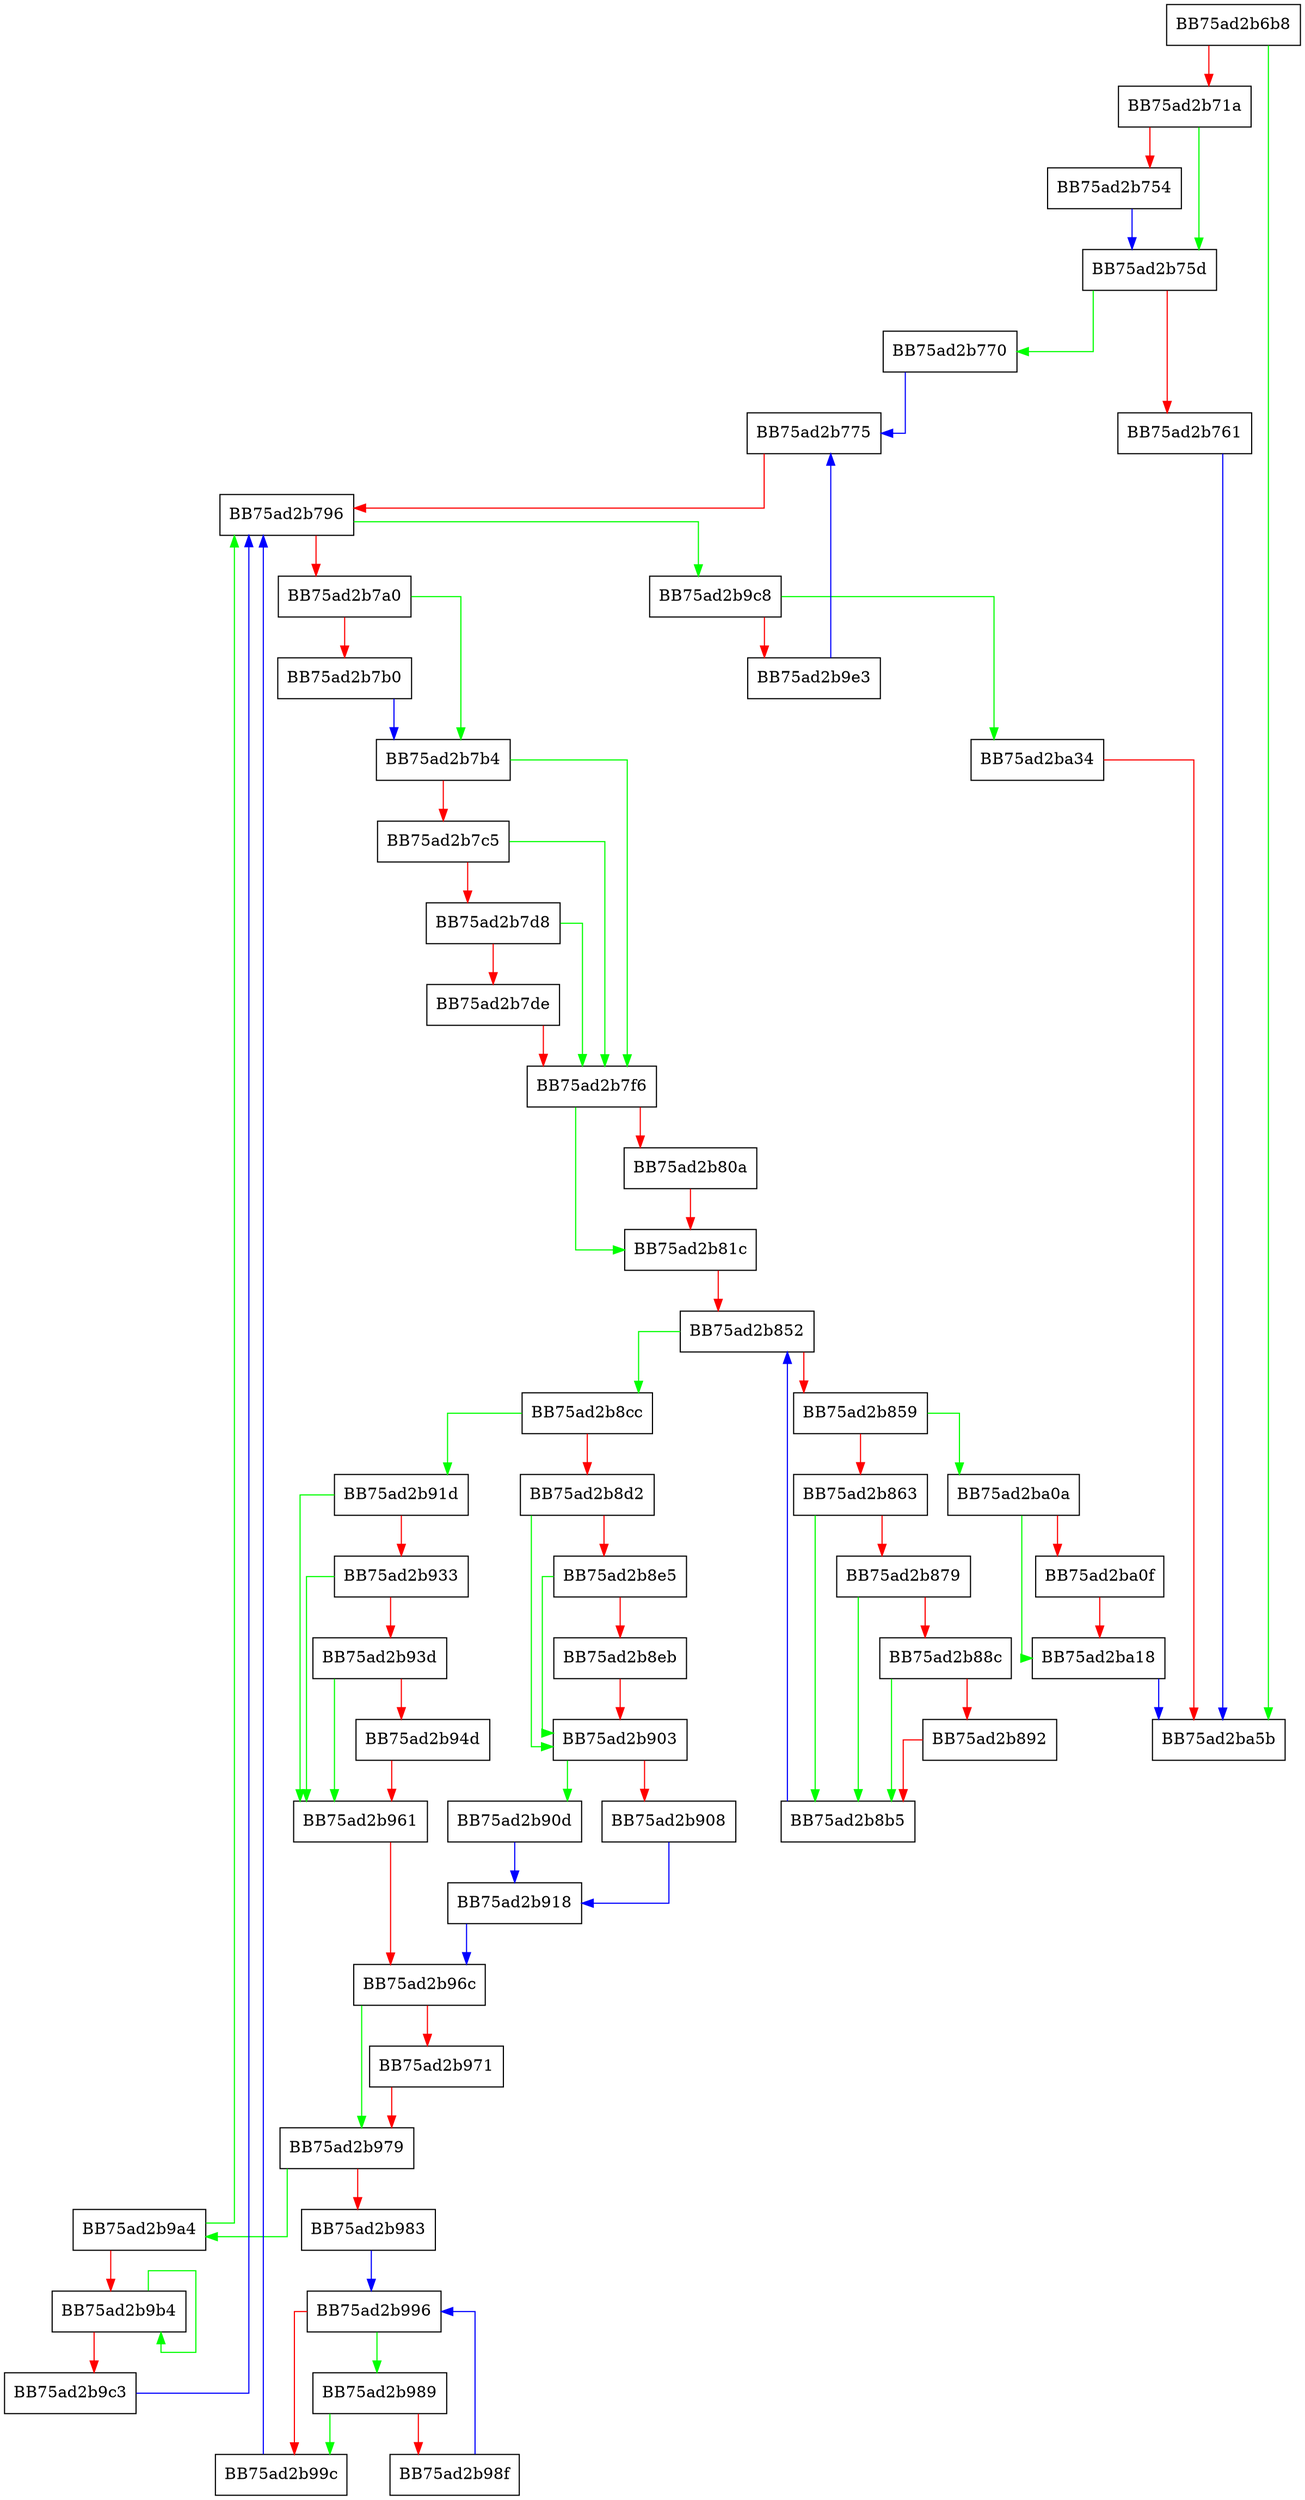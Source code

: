 digraph DoRawWriteLookup {
  node [shape="box"];
  graph [splines=ortho];
  BB75ad2b6b8 -> BB75ad2ba5b [color="green"];
  BB75ad2b6b8 -> BB75ad2b71a [color="red"];
  BB75ad2b71a -> BB75ad2b75d [color="green"];
  BB75ad2b71a -> BB75ad2b754 [color="red"];
  BB75ad2b754 -> BB75ad2b75d [color="blue"];
  BB75ad2b75d -> BB75ad2b770 [color="green"];
  BB75ad2b75d -> BB75ad2b761 [color="red"];
  BB75ad2b761 -> BB75ad2ba5b [color="blue"];
  BB75ad2b770 -> BB75ad2b775 [color="blue"];
  BB75ad2b775 -> BB75ad2b796 [color="red"];
  BB75ad2b796 -> BB75ad2b9c8 [color="green"];
  BB75ad2b796 -> BB75ad2b7a0 [color="red"];
  BB75ad2b7a0 -> BB75ad2b7b4 [color="green"];
  BB75ad2b7a0 -> BB75ad2b7b0 [color="red"];
  BB75ad2b7b0 -> BB75ad2b7b4 [color="blue"];
  BB75ad2b7b4 -> BB75ad2b7f6 [color="green"];
  BB75ad2b7b4 -> BB75ad2b7c5 [color="red"];
  BB75ad2b7c5 -> BB75ad2b7f6 [color="green"];
  BB75ad2b7c5 -> BB75ad2b7d8 [color="red"];
  BB75ad2b7d8 -> BB75ad2b7f6 [color="green"];
  BB75ad2b7d8 -> BB75ad2b7de [color="red"];
  BB75ad2b7de -> BB75ad2b7f6 [color="red"];
  BB75ad2b7f6 -> BB75ad2b81c [color="green"];
  BB75ad2b7f6 -> BB75ad2b80a [color="red"];
  BB75ad2b80a -> BB75ad2b81c [color="red"];
  BB75ad2b81c -> BB75ad2b852 [color="red"];
  BB75ad2b852 -> BB75ad2b8cc [color="green"];
  BB75ad2b852 -> BB75ad2b859 [color="red"];
  BB75ad2b859 -> BB75ad2ba0a [color="green"];
  BB75ad2b859 -> BB75ad2b863 [color="red"];
  BB75ad2b863 -> BB75ad2b8b5 [color="green"];
  BB75ad2b863 -> BB75ad2b879 [color="red"];
  BB75ad2b879 -> BB75ad2b8b5 [color="green"];
  BB75ad2b879 -> BB75ad2b88c [color="red"];
  BB75ad2b88c -> BB75ad2b8b5 [color="green"];
  BB75ad2b88c -> BB75ad2b892 [color="red"];
  BB75ad2b892 -> BB75ad2b8b5 [color="red"];
  BB75ad2b8b5 -> BB75ad2b852 [color="blue"];
  BB75ad2b8cc -> BB75ad2b91d [color="green"];
  BB75ad2b8cc -> BB75ad2b8d2 [color="red"];
  BB75ad2b8d2 -> BB75ad2b903 [color="green"];
  BB75ad2b8d2 -> BB75ad2b8e5 [color="red"];
  BB75ad2b8e5 -> BB75ad2b903 [color="green"];
  BB75ad2b8e5 -> BB75ad2b8eb [color="red"];
  BB75ad2b8eb -> BB75ad2b903 [color="red"];
  BB75ad2b903 -> BB75ad2b90d [color="green"];
  BB75ad2b903 -> BB75ad2b908 [color="red"];
  BB75ad2b908 -> BB75ad2b918 [color="blue"];
  BB75ad2b90d -> BB75ad2b918 [color="blue"];
  BB75ad2b918 -> BB75ad2b96c [color="blue"];
  BB75ad2b91d -> BB75ad2b961 [color="green"];
  BB75ad2b91d -> BB75ad2b933 [color="red"];
  BB75ad2b933 -> BB75ad2b961 [color="green"];
  BB75ad2b933 -> BB75ad2b93d [color="red"];
  BB75ad2b93d -> BB75ad2b961 [color="green"];
  BB75ad2b93d -> BB75ad2b94d [color="red"];
  BB75ad2b94d -> BB75ad2b961 [color="red"];
  BB75ad2b961 -> BB75ad2b96c [color="red"];
  BB75ad2b96c -> BB75ad2b979 [color="green"];
  BB75ad2b96c -> BB75ad2b971 [color="red"];
  BB75ad2b971 -> BB75ad2b979 [color="red"];
  BB75ad2b979 -> BB75ad2b9a4 [color="green"];
  BB75ad2b979 -> BB75ad2b983 [color="red"];
  BB75ad2b983 -> BB75ad2b996 [color="blue"];
  BB75ad2b989 -> BB75ad2b99c [color="green"];
  BB75ad2b989 -> BB75ad2b98f [color="red"];
  BB75ad2b98f -> BB75ad2b996 [color="blue"];
  BB75ad2b996 -> BB75ad2b989 [color="green"];
  BB75ad2b996 -> BB75ad2b99c [color="red"];
  BB75ad2b99c -> BB75ad2b796 [color="blue"];
  BB75ad2b9a4 -> BB75ad2b796 [color="green"];
  BB75ad2b9a4 -> BB75ad2b9b4 [color="red"];
  BB75ad2b9b4 -> BB75ad2b9b4 [color="green"];
  BB75ad2b9b4 -> BB75ad2b9c3 [color="red"];
  BB75ad2b9c3 -> BB75ad2b796 [color="blue"];
  BB75ad2b9c8 -> BB75ad2ba34 [color="green"];
  BB75ad2b9c8 -> BB75ad2b9e3 [color="red"];
  BB75ad2b9e3 -> BB75ad2b775 [color="blue"];
  BB75ad2ba0a -> BB75ad2ba18 [color="green"];
  BB75ad2ba0a -> BB75ad2ba0f [color="red"];
  BB75ad2ba0f -> BB75ad2ba18 [color="red"];
  BB75ad2ba18 -> BB75ad2ba5b [color="blue"];
  BB75ad2ba34 -> BB75ad2ba5b [color="red"];
}